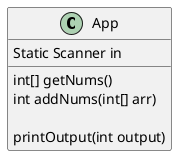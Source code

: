 @startuml
'https://plantuml.com/class-diagram

class App {
    Static Scanner in

    int[] getNums()
    int addNums(int[] arr)

    printOutput(int output)
}

@enduml
